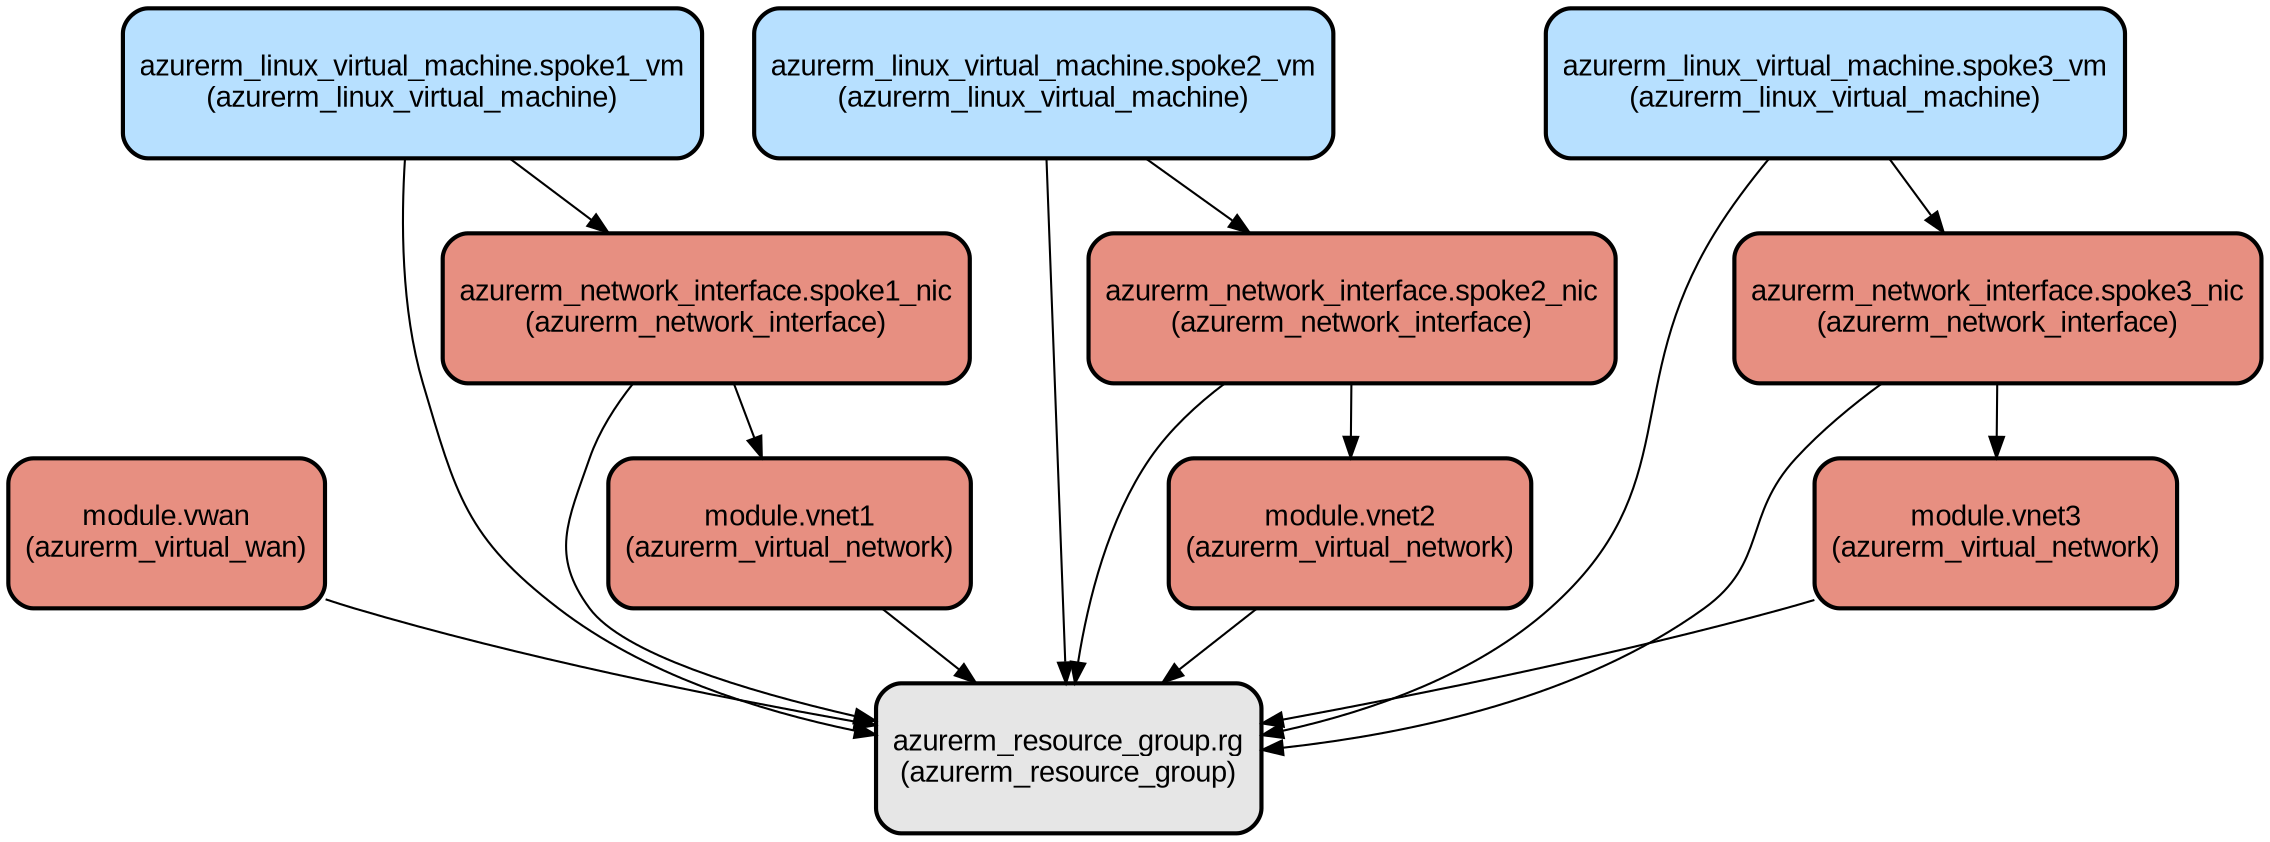 digraph INFRA {
  node [ color = "black", fillcolor = "#E6E6E6", height =1, style = "filled,bold,rounded", fontname = "Arial" ];
  "azurerm_resource_group.rg" [ label = "azurerm_resource_group.rg
(azurerm_resource_group)", shape =rectangle ];
  "module.vwan" [ label = "module.vwan
(azurerm_virtual_wan)", shape =rectangle, fillcolor = "#E78F81" ];
  "module.vnet1" [ label = "module.vnet1
(azurerm_virtual_network)", shape =rectangle, fillcolor = "#E78F81" ];
  "module.vnet2" [ label = "module.vnet2
(azurerm_virtual_network)", shape =rectangle, fillcolor = "#E78F81" ];
  "module.vnet3" [ label = "module.vnet3
(azurerm_virtual_network)", shape =rectangle, fillcolor = "#E78F81" ];
  "azurerm_network_interface.spoke1_nic" [ label = "azurerm_network_interface.spoke1_nic
(azurerm_network_interface)", shape =rectangle, fillcolor = "#E78F81" ];
  "azurerm_linux_virtual_machine.spoke1_vm" [ label = "azurerm_linux_virtual_machine.spoke1_vm
(azurerm_linux_virtual_machine)", shape =rectangle, fillcolor = "#B7E0FF" ];
  "azurerm_network_interface.spoke2_nic" [ label = "azurerm_network_interface.spoke2_nic
(azurerm_network_interface)", shape =rectangle, fillcolor = "#E78F81" ];
  "azurerm_linux_virtual_machine.spoke2_vm" [ label = "azurerm_linux_virtual_machine.spoke2_vm
(azurerm_linux_virtual_machine)", shape =rectangle, fillcolor = "#B7E0FF" ];
  "azurerm_network_interface.spoke3_nic" [ label = "azurerm_network_interface.spoke3_nic
(azurerm_network_interface)", shape =rectangle, fillcolor = "#E78F81" ];
  "azurerm_linux_virtual_machine.spoke3_vm" [ label = "azurerm_linux_virtual_machine.spoke3_vm
(azurerm_linux_virtual_machine)", shape =rectangle, fillcolor = "#B7E0FF" ];
  "module.vwan" -> "azurerm_resource_group.rg";
  "module.vnet1" -> "azurerm_resource_group.rg";
  "module.vnet2" -> "azurerm_resource_group.rg";
  "module.vnet3" -> "azurerm_resource_group.rg";
  "azurerm_network_interface.spoke1_nic" -> "azurerm_resource_group.rg";
  "azurerm_network_interface.spoke1_nic" -> "module.vnet1";
  "azurerm_linux_virtual_machine.spoke1_vm" -> "azurerm_resource_group.rg";
  "azurerm_linux_virtual_machine.spoke1_vm" -> "azurerm_network_interface.spoke1_nic";
  "azurerm_network_interface.spoke2_nic" -> "azurerm_resource_group.rg";
  "azurerm_network_interface.spoke2_nic" -> "module.vnet2";
  "azurerm_linux_virtual_machine.spoke2_vm" -> "azurerm_resource_group.rg";
  "azurerm_linux_virtual_machine.spoke2_vm" -> "azurerm_network_interface.spoke2_nic";
  "azurerm_network_interface.spoke3_nic" -> "azurerm_resource_group.rg";
  "azurerm_network_interface.spoke3_nic" -> "module.vnet3";
  "azurerm_linux_virtual_machine.spoke3_vm" -> "azurerm_resource_group.rg";
  "azurerm_linux_virtual_machine.spoke3_vm" -> "azurerm_network_interface.spoke3_nic";
}
